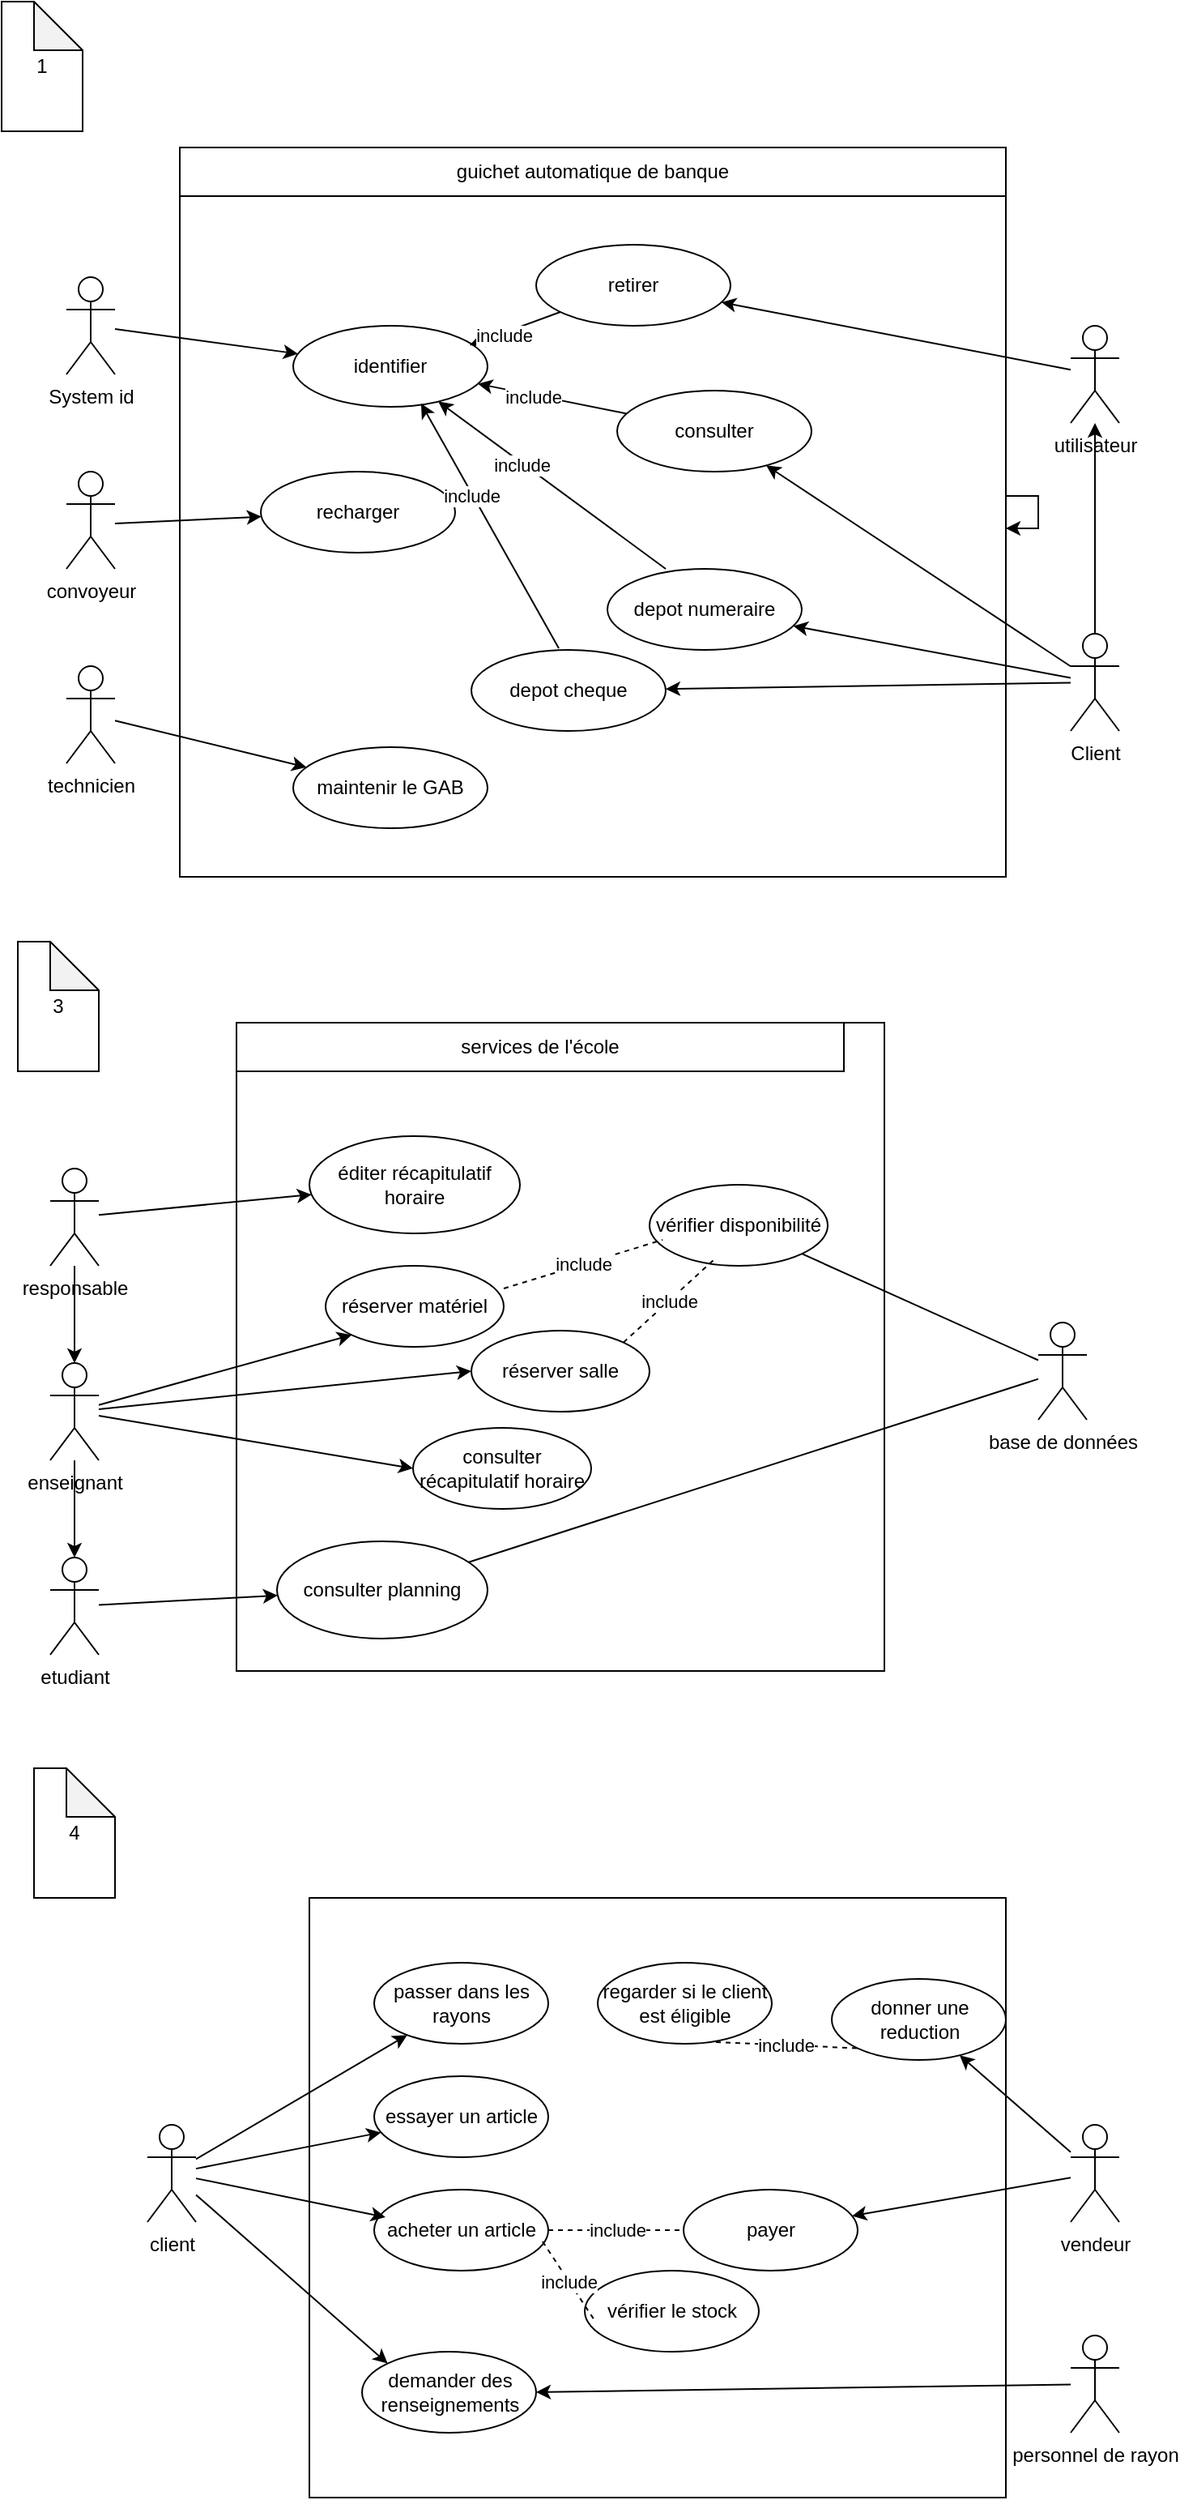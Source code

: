 <mxfile version="24.7.15">
  <diagram name="Page-1" id="Khyg_C0OmY_P2ztcUPCE">
    <mxGraphModel dx="1050" dy="557" grid="1" gridSize="10" guides="1" tooltips="1" connect="1" arrows="1" fold="1" page="1" pageScale="1" pageWidth="210" pageHeight="800" math="0" shadow="0">
      <root>
        <mxCell id="0" />
        <mxCell id="1" parent="0" />
        <mxCell id="jn_K5ucYfSR-Frp_HvuO-1" value="Client" style="shape=umlActor;verticalLabelPosition=bottom;verticalAlign=top;html=1;outlineConnect=0;" vertex="1" parent="1">
          <mxGeometry x="710" y="410" width="30" height="60" as="geometry" />
        </mxCell>
        <mxCell id="jn_K5ucYfSR-Frp_HvuO-2" value="&lt;div&gt;utilisateur&lt;/div&gt;&lt;div&gt;&lt;br&gt;&lt;/div&gt;" style="shape=umlActor;verticalLabelPosition=bottom;verticalAlign=top;html=1;outlineConnect=0;" vertex="1" parent="1">
          <mxGeometry x="710" y="220" width="30" height="60" as="geometry" />
        </mxCell>
        <mxCell id="jn_K5ucYfSR-Frp_HvuO-3" value="" style="endArrow=classic;html=1;rounded=0;exitX=0.5;exitY=0;exitDx=0;exitDy=0;exitPerimeter=0;" edge="1" parent="1" source="jn_K5ucYfSR-Frp_HvuO-1" target="jn_K5ucYfSR-Frp_HvuO-2">
          <mxGeometry width="50" height="50" relative="1" as="geometry">
            <mxPoint x="400" y="350" as="sourcePoint" />
            <mxPoint x="450" y="300" as="targetPoint" />
          </mxGeometry>
        </mxCell>
        <mxCell id="jn_K5ucYfSR-Frp_HvuO-4" value="&lt;div&gt;retirer&lt;/div&gt;" style="ellipse;whiteSpace=wrap;html=1;" vertex="1" parent="1">
          <mxGeometry x="380" y="170" width="120" height="50" as="geometry" />
        </mxCell>
        <mxCell id="jn_K5ucYfSR-Frp_HvuO-5" value="consulter" style="ellipse;whiteSpace=wrap;html=1;" vertex="1" parent="1">
          <mxGeometry x="430" y="260" width="120" height="50" as="geometry" />
        </mxCell>
        <mxCell id="jn_K5ucYfSR-Frp_HvuO-6" value="identifier" style="ellipse;whiteSpace=wrap;html=1;" vertex="1" parent="1">
          <mxGeometry x="230" y="220" width="120" height="50" as="geometry" />
        </mxCell>
        <mxCell id="jn_K5ucYfSR-Frp_HvuO-7" value="depot numeraire" style="ellipse;whiteSpace=wrap;html=1;" vertex="1" parent="1">
          <mxGeometry x="424" y="370" width="120" height="50" as="geometry" />
        </mxCell>
        <mxCell id="jn_K5ucYfSR-Frp_HvuO-8" value="depot cheque" style="ellipse;whiteSpace=wrap;html=1;" vertex="1" parent="1">
          <mxGeometry x="340" y="420" width="120" height="50" as="geometry" />
        </mxCell>
        <mxCell id="jn_K5ucYfSR-Frp_HvuO-9" value="" style="endArrow=classic;html=1;rounded=0;" edge="1" parent="1" source="jn_K5ucYfSR-Frp_HvuO-1" target="jn_K5ucYfSR-Frp_HvuO-7">
          <mxGeometry width="50" height="50" relative="1" as="geometry">
            <mxPoint x="400" y="350" as="sourcePoint" />
            <mxPoint x="450" y="300" as="targetPoint" />
          </mxGeometry>
        </mxCell>
        <mxCell id="jn_K5ucYfSR-Frp_HvuO-10" value="" style="endArrow=classic;html=1;rounded=0;" edge="1" parent="1" source="jn_K5ucYfSR-Frp_HvuO-1" target="jn_K5ucYfSR-Frp_HvuO-8">
          <mxGeometry width="50" height="50" relative="1" as="geometry">
            <mxPoint x="660" y="460" as="sourcePoint" />
            <mxPoint x="549" y="415" as="targetPoint" />
          </mxGeometry>
        </mxCell>
        <mxCell id="jn_K5ucYfSR-Frp_HvuO-11" value="" style="endArrow=classic;html=1;rounded=0;" edge="1" parent="1" source="jn_K5ucYfSR-Frp_HvuO-1" target="jn_K5ucYfSR-Frp_HvuO-5">
          <mxGeometry width="50" height="50" relative="1" as="geometry">
            <mxPoint x="710" y="440" as="sourcePoint" />
            <mxPoint x="450" y="300" as="targetPoint" />
          </mxGeometry>
        </mxCell>
        <mxCell id="jn_K5ucYfSR-Frp_HvuO-12" value="" style="endArrow=classic;html=1;rounded=0;" edge="1" parent="1" source="jn_K5ucYfSR-Frp_HvuO-2" target="jn_K5ucYfSR-Frp_HvuO-4">
          <mxGeometry width="50" height="50" relative="1" as="geometry">
            <mxPoint x="400" y="350" as="sourcePoint" />
            <mxPoint x="450" y="300" as="targetPoint" />
          </mxGeometry>
        </mxCell>
        <mxCell id="jn_K5ucYfSR-Frp_HvuO-13" value="&lt;div&gt;System id&lt;/div&gt;" style="shape=umlActor;verticalLabelPosition=bottom;verticalAlign=top;html=1;outlineConnect=0;" vertex="1" parent="1">
          <mxGeometry x="90" y="190" width="30" height="60" as="geometry" />
        </mxCell>
        <mxCell id="jn_K5ucYfSR-Frp_HvuO-14" value="convoyeur" style="shape=umlActor;verticalLabelPosition=bottom;verticalAlign=top;html=1;outlineConnect=0;" vertex="1" parent="1">
          <mxGeometry x="90" y="310" width="30" height="60" as="geometry" />
        </mxCell>
        <mxCell id="jn_K5ucYfSR-Frp_HvuO-15" value="technicien" style="shape=umlActor;verticalLabelPosition=bottom;verticalAlign=top;html=1;outlineConnect=0;" vertex="1" parent="1">
          <mxGeometry x="90" y="430" width="30" height="60" as="geometry" />
        </mxCell>
        <mxCell id="jn_K5ucYfSR-Frp_HvuO-16" value="recharger" style="ellipse;whiteSpace=wrap;html=1;" vertex="1" parent="1">
          <mxGeometry x="210" y="310" width="120" height="50" as="geometry" />
        </mxCell>
        <mxCell id="jn_K5ucYfSR-Frp_HvuO-17" value="maintenir le GAB" style="ellipse;whiteSpace=wrap;html=1;" vertex="1" parent="1">
          <mxGeometry x="230" y="480" width="120" height="50" as="geometry" />
        </mxCell>
        <mxCell id="jn_K5ucYfSR-Frp_HvuO-18" value="" style="endArrow=classic;html=1;rounded=0;" edge="1" parent="1" source="jn_K5ucYfSR-Frp_HvuO-5" target="jn_K5ucYfSR-Frp_HvuO-6">
          <mxGeometry width="50" height="50" relative="1" as="geometry">
            <mxPoint x="400" y="350" as="sourcePoint" />
            <mxPoint x="380" y="340" as="targetPoint" />
          </mxGeometry>
        </mxCell>
        <mxCell id="jn_K5ucYfSR-Frp_HvuO-19" value="&lt;div&gt;include&lt;/div&gt;" style="edgeLabel;html=1;align=center;verticalAlign=middle;resizable=0;points=[];" vertex="1" connectable="0" parent="jn_K5ucYfSR-Frp_HvuO-18">
          <mxGeometry x="0.256" y="1" relative="1" as="geometry">
            <mxPoint as="offset" />
          </mxGeometry>
        </mxCell>
        <mxCell id="jn_K5ucYfSR-Frp_HvuO-20" value="" style="endArrow=classic;html=1;rounded=0;entryX=0.908;entryY=0.24;entryDx=0;entryDy=0;entryPerimeter=0;" edge="1" parent="1" source="jn_K5ucYfSR-Frp_HvuO-4" target="jn_K5ucYfSR-Frp_HvuO-6">
          <mxGeometry width="50" height="50" relative="1" as="geometry">
            <mxPoint x="446" y="284" as="sourcePoint" />
            <mxPoint x="354" y="266" as="targetPoint" />
          </mxGeometry>
        </mxCell>
        <mxCell id="jn_K5ucYfSR-Frp_HvuO-21" value="&lt;div&gt;include&lt;/div&gt;" style="edgeLabel;html=1;align=center;verticalAlign=middle;resizable=0;points=[];" vertex="1" connectable="0" parent="jn_K5ucYfSR-Frp_HvuO-20">
          <mxGeometry x="0.256" y="1" relative="1" as="geometry">
            <mxPoint as="offset" />
          </mxGeometry>
        </mxCell>
        <mxCell id="jn_K5ucYfSR-Frp_HvuO-22" value="" style="endArrow=classic;html=1;rounded=0;exitX=0.3;exitY=0;exitDx=0;exitDy=0;exitPerimeter=0;" edge="1" parent="1" source="jn_K5ucYfSR-Frp_HvuO-7" target="jn_K5ucYfSR-Frp_HvuO-6">
          <mxGeometry width="50" height="50" relative="1" as="geometry">
            <mxPoint x="456" y="294" as="sourcePoint" />
            <mxPoint x="364" y="276" as="targetPoint" />
          </mxGeometry>
        </mxCell>
        <mxCell id="jn_K5ucYfSR-Frp_HvuO-23" value="&lt;div&gt;include&lt;/div&gt;" style="edgeLabel;html=1;align=center;verticalAlign=middle;resizable=0;points=[];" vertex="1" connectable="0" parent="jn_K5ucYfSR-Frp_HvuO-22">
          <mxGeometry x="0.256" y="1" relative="1" as="geometry">
            <mxPoint as="offset" />
          </mxGeometry>
        </mxCell>
        <mxCell id="jn_K5ucYfSR-Frp_HvuO-24" value="" style="endArrow=classic;html=1;rounded=0;exitX=0.45;exitY=-0.02;exitDx=0;exitDy=0;exitPerimeter=0;entryX=0.658;entryY=0.96;entryDx=0;entryDy=0;entryPerimeter=0;" edge="1" parent="1" source="jn_K5ucYfSR-Frp_HvuO-8" target="jn_K5ucYfSR-Frp_HvuO-6">
          <mxGeometry width="50" height="50" relative="1" as="geometry">
            <mxPoint x="466" y="304" as="sourcePoint" />
            <mxPoint x="374" y="286" as="targetPoint" />
          </mxGeometry>
        </mxCell>
        <mxCell id="jn_K5ucYfSR-Frp_HvuO-25" value="&lt;div&gt;include&lt;/div&gt;" style="edgeLabel;html=1;align=center;verticalAlign=middle;resizable=0;points=[];" vertex="1" connectable="0" parent="jn_K5ucYfSR-Frp_HvuO-24">
          <mxGeometry x="0.256" y="1" relative="1" as="geometry">
            <mxPoint as="offset" />
          </mxGeometry>
        </mxCell>
        <mxCell id="jn_K5ucYfSR-Frp_HvuO-26" value="" style="endArrow=classic;html=1;rounded=0;" edge="1" parent="1" source="jn_K5ucYfSR-Frp_HvuO-15" target="jn_K5ucYfSR-Frp_HvuO-17">
          <mxGeometry width="50" height="50" relative="1" as="geometry">
            <mxPoint x="400" y="350" as="sourcePoint" />
            <mxPoint x="450" y="300" as="targetPoint" />
          </mxGeometry>
        </mxCell>
        <mxCell id="jn_K5ucYfSR-Frp_HvuO-27" value="" style="endArrow=classic;html=1;rounded=0;" edge="1" parent="1" target="jn_K5ucYfSR-Frp_HvuO-16">
          <mxGeometry width="50" height="50" relative="1" as="geometry">
            <mxPoint x="120" y="342" as="sourcePoint" />
            <mxPoint x="238" y="370" as="targetPoint" />
          </mxGeometry>
        </mxCell>
        <mxCell id="jn_K5ucYfSR-Frp_HvuO-28" value="" style="rounded=0;whiteSpace=wrap;html=1;fillColor=none;" vertex="1" parent="1">
          <mxGeometry x="160" y="110" width="510" height="450" as="geometry" />
        </mxCell>
        <mxCell id="jn_K5ucYfSR-Frp_HvuO-29" style="edgeStyle=orthogonalEdgeStyle;rounded=0;orthogonalLoop=1;jettySize=auto;html=1;" edge="1" parent="1" source="jn_K5ucYfSR-Frp_HvuO-28" target="jn_K5ucYfSR-Frp_HvuO-28">
          <mxGeometry relative="1" as="geometry" />
        </mxCell>
        <mxCell id="jn_K5ucYfSR-Frp_HvuO-30" value="guichet automatique de banque" style="rounded=0;whiteSpace=wrap;html=1;" vertex="1" parent="1">
          <mxGeometry x="160" y="110" width="510" height="30" as="geometry" />
        </mxCell>
        <mxCell id="jn_K5ucYfSR-Frp_HvuO-31" value="" style="endArrow=classic;html=1;rounded=0;" edge="1" parent="1" source="jn_K5ucYfSR-Frp_HvuO-13" target="jn_K5ucYfSR-Frp_HvuO-6">
          <mxGeometry width="50" height="50" relative="1" as="geometry">
            <mxPoint x="400" y="350" as="sourcePoint" />
            <mxPoint x="450" y="300" as="targetPoint" />
          </mxGeometry>
        </mxCell>
        <mxCell id="jn_K5ucYfSR-Frp_HvuO-32" value="1" style="shape=note;whiteSpace=wrap;html=1;backgroundOutline=1;darkOpacity=0.05;" vertex="1" parent="1">
          <mxGeometry x="50" y="20" width="50" height="80" as="geometry" />
        </mxCell>
        <mxCell id="jn_K5ucYfSR-Frp_HvuO-33" value="3" style="shape=note;whiteSpace=wrap;html=1;backgroundOutline=1;darkOpacity=0.05;" vertex="1" parent="1">
          <mxGeometry x="60" y="600" width="50" height="80" as="geometry" />
        </mxCell>
        <mxCell id="jn_K5ucYfSR-Frp_HvuO-34" value="responsable" style="shape=umlActor;verticalLabelPosition=bottom;verticalAlign=top;html=1;outlineConnect=0;" vertex="1" parent="1">
          <mxGeometry x="80" y="740" width="30" height="60" as="geometry" />
        </mxCell>
        <mxCell id="jn_K5ucYfSR-Frp_HvuO-35" value="enseignant" style="shape=umlActor;verticalLabelPosition=bottom;verticalAlign=top;html=1;outlineConnect=0;" vertex="1" parent="1">
          <mxGeometry x="80" y="860" width="30" height="60" as="geometry" />
        </mxCell>
        <mxCell id="jn_K5ucYfSR-Frp_HvuO-36" value="&lt;div&gt;etudiant&lt;/div&gt;" style="shape=umlActor;verticalLabelPosition=bottom;verticalAlign=top;html=1;outlineConnect=0;" vertex="1" parent="1">
          <mxGeometry x="80" y="980" width="30" height="60" as="geometry" />
        </mxCell>
        <mxCell id="jn_K5ucYfSR-Frp_HvuO-37" value="" style="endArrow=classic;html=1;rounded=0;" edge="1" parent="1" source="jn_K5ucYfSR-Frp_HvuO-34" target="jn_K5ucYfSR-Frp_HvuO-35">
          <mxGeometry width="50" height="50" relative="1" as="geometry">
            <mxPoint x="330" y="850" as="sourcePoint" />
            <mxPoint x="440" y="840" as="targetPoint" />
          </mxGeometry>
        </mxCell>
        <mxCell id="jn_K5ucYfSR-Frp_HvuO-38" value="" style="endArrow=classic;html=1;rounded=0;entryX=0.5;entryY=0;entryDx=0;entryDy=0;entryPerimeter=0;" edge="1" parent="1" source="jn_K5ucYfSR-Frp_HvuO-35" target="jn_K5ucYfSR-Frp_HvuO-36">
          <mxGeometry width="50" height="50" relative="1" as="geometry">
            <mxPoint x="94.5" y="940" as="sourcePoint" />
            <mxPoint x="94.5" y="1000" as="targetPoint" />
            <Array as="points">
              <mxPoint x="95" y="950" />
            </Array>
          </mxGeometry>
        </mxCell>
        <mxCell id="jn_K5ucYfSR-Frp_HvuO-39" value="consulter planning" style="ellipse;whiteSpace=wrap;html=1;" vertex="1" parent="1">
          <mxGeometry x="220" y="970" width="130" height="60" as="geometry" />
        </mxCell>
        <mxCell id="jn_K5ucYfSR-Frp_HvuO-40" value="consulter récapitulatif horaire" style="ellipse;whiteSpace=wrap;html=1;" vertex="1" parent="1">
          <mxGeometry x="304" y="900" width="110" height="50" as="geometry" />
        </mxCell>
        <mxCell id="jn_K5ucYfSR-Frp_HvuO-41" value="éditer récapitulatif horaire" style="ellipse;whiteSpace=wrap;html=1;" vertex="1" parent="1">
          <mxGeometry x="240" y="720" width="130" height="60" as="geometry" />
        </mxCell>
        <mxCell id="jn_K5ucYfSR-Frp_HvuO-42" value="réserver salle" style="ellipse;whiteSpace=wrap;html=1;" vertex="1" parent="1">
          <mxGeometry x="340" y="840" width="110" height="50" as="geometry" />
        </mxCell>
        <mxCell id="jn_K5ucYfSR-Frp_HvuO-43" value="réserver matériel" style="ellipse;whiteSpace=wrap;html=1;" vertex="1" parent="1">
          <mxGeometry x="250" y="800" width="110" height="50" as="geometry" />
        </mxCell>
        <mxCell id="jn_K5ucYfSR-Frp_HvuO-44" value="vérifier disponibilité" style="ellipse;whiteSpace=wrap;html=1;" vertex="1" parent="1">
          <mxGeometry x="450" y="750" width="110" height="50" as="geometry" />
        </mxCell>
        <mxCell id="jn_K5ucYfSR-Frp_HvuO-45" value="&lt;div&gt;base de données&lt;/div&gt;&lt;div&gt;&lt;br&gt;&lt;/div&gt;" style="shape=umlActor;verticalLabelPosition=bottom;verticalAlign=top;html=1;outlineConnect=0;" vertex="1" parent="1">
          <mxGeometry x="690" y="835" width="30" height="60" as="geometry" />
        </mxCell>
        <mxCell id="jn_K5ucYfSR-Frp_HvuO-49" value="" style="endArrow=classic;html=1;rounded=0;entryX=0;entryY=1;entryDx=0;entryDy=0;" edge="1" parent="1" source="jn_K5ucYfSR-Frp_HvuO-35" target="jn_K5ucYfSR-Frp_HvuO-43">
          <mxGeometry width="50" height="50" relative="1" as="geometry">
            <mxPoint x="150" y="886" as="sourcePoint" />
            <mxPoint x="254" y="860" as="targetPoint" />
          </mxGeometry>
        </mxCell>
        <mxCell id="jn_K5ucYfSR-Frp_HvuO-50" value="" style="endArrow=classic;html=1;rounded=0;entryX=0;entryY=0.5;entryDx=0;entryDy=0;" edge="1" parent="1" source="jn_K5ucYfSR-Frp_HvuO-35" target="jn_K5ucYfSR-Frp_HvuO-42">
          <mxGeometry width="50" height="50" relative="1" as="geometry">
            <mxPoint x="120" y="896" as="sourcePoint" />
            <mxPoint x="276" y="853" as="targetPoint" />
          </mxGeometry>
        </mxCell>
        <mxCell id="jn_K5ucYfSR-Frp_HvuO-51" value="" style="endArrow=classic;html=1;rounded=0;" edge="1" parent="1" source="jn_K5ucYfSR-Frp_HvuO-34" target="jn_K5ucYfSR-Frp_HvuO-41">
          <mxGeometry width="50" height="50" relative="1" as="geometry">
            <mxPoint x="120" y="810" as="sourcePoint" />
            <mxPoint x="350" y="875" as="targetPoint" />
          </mxGeometry>
        </mxCell>
        <mxCell id="jn_K5ucYfSR-Frp_HvuO-52" value="" style="endArrow=classic;html=1;rounded=0;entryX=0;entryY=0.5;entryDx=0;entryDy=0;" edge="1" parent="1" source="jn_K5ucYfSR-Frp_HvuO-35" target="jn_K5ucYfSR-Frp_HvuO-40">
          <mxGeometry width="50" height="50" relative="1" as="geometry">
            <mxPoint x="150" y="933" as="sourcePoint" />
            <mxPoint x="281" y="920" as="targetPoint" />
          </mxGeometry>
        </mxCell>
        <mxCell id="jn_K5ucYfSR-Frp_HvuO-53" value="include" style="endArrow=none;dashed=1;html=1;rounded=0;entryX=0.364;entryY=0.92;entryDx=0;entryDy=0;entryPerimeter=0;exitX=1;exitY=0;exitDx=0;exitDy=0;" edge="1" parent="1" source="jn_K5ucYfSR-Frp_HvuO-42" target="jn_K5ucYfSR-Frp_HvuO-44">
          <mxGeometry width="50" height="50" relative="1" as="geometry">
            <mxPoint x="460" y="880" as="sourcePoint" />
            <mxPoint x="440" y="840" as="targetPoint" />
          </mxGeometry>
        </mxCell>
        <mxCell id="jn_K5ucYfSR-Frp_HvuO-55" value="include" style="endArrow=none;dashed=1;html=1;rounded=0;entryX=0.073;entryY=0.68;entryDx=0;entryDy=0;entryPerimeter=0;exitX=1;exitY=0.28;exitDx=0;exitDy=0;exitPerimeter=0;" edge="1" parent="1" source="jn_K5ucYfSR-Frp_HvuO-43" target="jn_K5ucYfSR-Frp_HvuO-44">
          <mxGeometry width="50" height="50" relative="1" as="geometry">
            <mxPoint x="420" y="830" as="sourcePoint" />
            <mxPoint x="500" y="806" as="targetPoint" />
          </mxGeometry>
        </mxCell>
        <mxCell id="jn_K5ucYfSR-Frp_HvuO-56" value="" style="endArrow=classic;html=1;rounded=0;" edge="1" parent="1" source="jn_K5ucYfSR-Frp_HvuO-36" target="jn_K5ucYfSR-Frp_HvuO-39">
          <mxGeometry width="50" height="50" relative="1" as="geometry">
            <mxPoint x="390" y="890" as="sourcePoint" />
            <mxPoint x="440" y="840" as="targetPoint" />
          </mxGeometry>
        </mxCell>
        <mxCell id="jn_K5ucYfSR-Frp_HvuO-59" value="" style="endArrow=none;html=1;rounded=0;" edge="1" parent="1" source="jn_K5ucYfSR-Frp_HvuO-45" target="jn_K5ucYfSR-Frp_HvuO-44">
          <mxGeometry width="50" height="50" relative="1" as="geometry">
            <mxPoint x="590" y="950" as="sourcePoint" />
            <mxPoint x="440" y="840" as="targetPoint" />
          </mxGeometry>
        </mxCell>
        <mxCell id="jn_K5ucYfSR-Frp_HvuO-60" value="" style="endArrow=none;html=1;rounded=0;" edge="1" parent="1" source="jn_K5ucYfSR-Frp_HvuO-45" target="jn_K5ucYfSR-Frp_HvuO-39">
          <mxGeometry width="50" height="50" relative="1" as="geometry">
            <mxPoint x="390" y="890" as="sourcePoint" />
            <mxPoint x="440" y="840" as="targetPoint" />
          </mxGeometry>
        </mxCell>
        <mxCell id="jn_K5ucYfSR-Frp_HvuO-61" value="" style="whiteSpace=wrap;html=1;aspect=fixed;fillColor=none;" vertex="1" parent="1">
          <mxGeometry x="195" y="650" width="400" height="400" as="geometry" />
        </mxCell>
        <mxCell id="jn_K5ucYfSR-Frp_HvuO-62" value="services de l&#39;école" style="rounded=0;whiteSpace=wrap;html=1;fillColor=none;" vertex="1" parent="1">
          <mxGeometry x="195" y="650" width="375" height="30" as="geometry" />
        </mxCell>
        <mxCell id="jn_K5ucYfSR-Frp_HvuO-65" value="4" style="shape=note;whiteSpace=wrap;html=1;backgroundOutline=1;darkOpacity=0.05;" vertex="1" parent="1">
          <mxGeometry x="70" y="1110" width="50" height="80" as="geometry" />
        </mxCell>
        <mxCell id="jn_K5ucYfSR-Frp_HvuO-66" value="client" style="shape=umlActor;verticalLabelPosition=bottom;verticalAlign=top;html=1;outlineConnect=0;" vertex="1" parent="1">
          <mxGeometry x="140" y="1330" width="30" height="60" as="geometry" />
        </mxCell>
        <mxCell id="jn_K5ucYfSR-Frp_HvuO-68" value="vendeur" style="shape=umlActor;verticalLabelPosition=bottom;verticalAlign=top;html=1;outlineConnect=0;" vertex="1" parent="1">
          <mxGeometry x="710" y="1330" width="30" height="60" as="geometry" />
        </mxCell>
        <mxCell id="jn_K5ucYfSR-Frp_HvuO-71" value="passer dans les rayons" style="ellipse;whiteSpace=wrap;html=1;" vertex="1" parent="1">
          <mxGeometry x="280" y="1230" width="107.5" height="50" as="geometry" />
        </mxCell>
        <mxCell id="jn_K5ucYfSR-Frp_HvuO-72" value="essayer un article" style="ellipse;whiteSpace=wrap;html=1;" vertex="1" parent="1">
          <mxGeometry x="280" y="1300" width="107.5" height="50" as="geometry" />
        </mxCell>
        <mxCell id="jn_K5ucYfSR-Frp_HvuO-73" value="&lt;div&gt;acheter un article&lt;/div&gt;" style="ellipse;whiteSpace=wrap;html=1;" vertex="1" parent="1">
          <mxGeometry x="280" y="1370" width="107.5" height="50" as="geometry" />
        </mxCell>
        <mxCell id="jn_K5ucYfSR-Frp_HvuO-74" value="payer" style="ellipse;whiteSpace=wrap;html=1;" vertex="1" parent="1">
          <mxGeometry x="471" y="1370" width="107.5" height="50" as="geometry" />
        </mxCell>
        <mxCell id="jn_K5ucYfSR-Frp_HvuO-75" value="demander des renseignements" style="ellipse;whiteSpace=wrap;html=1;" vertex="1" parent="1">
          <mxGeometry x="272.5" y="1470" width="107.5" height="50" as="geometry" />
        </mxCell>
        <mxCell id="jn_K5ucYfSR-Frp_HvuO-76" value="donner une reduction" style="ellipse;whiteSpace=wrap;html=1;" vertex="1" parent="1">
          <mxGeometry x="562.5" y="1240" width="107.5" height="50" as="geometry" />
        </mxCell>
        <mxCell id="jn_K5ucYfSR-Frp_HvuO-77" value="regarder si le client est éligible" style="ellipse;whiteSpace=wrap;html=1;" vertex="1" parent="1">
          <mxGeometry x="418" y="1230" width="107.5" height="50" as="geometry" />
        </mxCell>
        <mxCell id="jn_K5ucYfSR-Frp_HvuO-79" value="" style="endArrow=classic;html=1;rounded=0;" edge="1" parent="1" source="jn_K5ucYfSR-Frp_HvuO-66" target="jn_K5ucYfSR-Frp_HvuO-71">
          <mxGeometry width="50" height="50" relative="1" as="geometry">
            <mxPoint x="260" y="1380" as="sourcePoint" />
            <mxPoint x="440" y="1310" as="targetPoint" />
          </mxGeometry>
        </mxCell>
        <mxCell id="jn_K5ucYfSR-Frp_HvuO-80" value="" style="endArrow=classic;html=1;rounded=0;" edge="1" parent="1" source="jn_K5ucYfSR-Frp_HvuO-66" target="jn_K5ucYfSR-Frp_HvuO-72">
          <mxGeometry width="50" height="50" relative="1" as="geometry">
            <mxPoint x="180" y="1361" as="sourcePoint" />
            <mxPoint x="310" y="1285" as="targetPoint" />
          </mxGeometry>
        </mxCell>
        <mxCell id="jn_K5ucYfSR-Frp_HvuO-81" value="" style="endArrow=classic;html=1;rounded=0;entryX=0.065;entryY=0.34;entryDx=0;entryDy=0;entryPerimeter=0;" edge="1" parent="1" source="jn_K5ucYfSR-Frp_HvuO-66" target="jn_K5ucYfSR-Frp_HvuO-73">
          <mxGeometry width="50" height="50" relative="1" as="geometry">
            <mxPoint x="190" y="1371" as="sourcePoint" />
            <mxPoint x="320" y="1295" as="targetPoint" />
          </mxGeometry>
        </mxCell>
        <mxCell id="jn_K5ucYfSR-Frp_HvuO-82" value="" style="endArrow=classic;html=1;rounded=0;entryX=0;entryY=0;entryDx=0;entryDy=0;" edge="1" parent="1" source="jn_K5ucYfSR-Frp_HvuO-66" target="jn_K5ucYfSR-Frp_HvuO-75">
          <mxGeometry width="50" height="50" relative="1" as="geometry">
            <mxPoint x="200" y="1381" as="sourcePoint" />
            <mxPoint x="330" y="1305" as="targetPoint" />
          </mxGeometry>
        </mxCell>
        <mxCell id="jn_K5ucYfSR-Frp_HvuO-85" value="" style="endArrow=classic;html=1;rounded=0;" edge="1" parent="1" source="jn_K5ucYfSR-Frp_HvuO-68" target="jn_K5ucYfSR-Frp_HvuO-76">
          <mxGeometry width="50" height="50" relative="1" as="geometry">
            <mxPoint x="220" y="1401" as="sourcePoint" />
            <mxPoint x="350" y="1325" as="targetPoint" />
          </mxGeometry>
        </mxCell>
        <mxCell id="jn_K5ucYfSR-Frp_HvuO-86" value="" style="endArrow=classic;html=1;rounded=0;" edge="1" parent="1" source="jn_K5ucYfSR-Frp_HvuO-68" target="jn_K5ucYfSR-Frp_HvuO-74">
          <mxGeometry width="50" height="50" relative="1" as="geometry">
            <mxPoint x="720" y="1357" as="sourcePoint" />
            <mxPoint x="651" y="1297" as="targetPoint" />
          </mxGeometry>
        </mxCell>
        <mxCell id="jn_K5ucYfSR-Frp_HvuO-87" value="personnel de rayon" style="shape=umlActor;verticalLabelPosition=bottom;verticalAlign=top;html=1;outlineConnect=0;" vertex="1" parent="1">
          <mxGeometry x="710" y="1460" width="30" height="60" as="geometry" />
        </mxCell>
        <mxCell id="jn_K5ucYfSR-Frp_HvuO-88" value="" style="endArrow=classic;html=1;rounded=0;entryX=1;entryY=0.5;entryDx=0;entryDy=0;" edge="1" parent="1" source="jn_K5ucYfSR-Frp_HvuO-87" target="jn_K5ucYfSR-Frp_HvuO-75">
          <mxGeometry width="50" height="50" relative="1" as="geometry">
            <mxPoint x="390" y="1360" as="sourcePoint" />
            <mxPoint x="440" y="1310" as="targetPoint" />
          </mxGeometry>
        </mxCell>
        <mxCell id="jn_K5ucYfSR-Frp_HvuO-89" value="include" style="endArrow=none;dashed=1;html=1;rounded=0;exitX=1;exitY=0.5;exitDx=0;exitDy=0;" edge="1" parent="1" source="jn_K5ucYfSR-Frp_HvuO-73" target="jn_K5ucYfSR-Frp_HvuO-74">
          <mxGeometry width="50" height="50" relative="1" as="geometry">
            <mxPoint x="390" y="1360" as="sourcePoint" />
            <mxPoint x="440" y="1310" as="targetPoint" />
          </mxGeometry>
        </mxCell>
        <mxCell id="jn_K5ucYfSR-Frp_HvuO-90" value="include" style="endArrow=none;dashed=1;html=1;rounded=0;entryX=0;entryY=1;entryDx=0;entryDy=0;exitX=0.679;exitY=0.98;exitDx=0;exitDy=0;exitPerimeter=0;" edge="1" parent="1" source="jn_K5ucYfSR-Frp_HvuO-77" target="jn_K5ucYfSR-Frp_HvuO-76">
          <mxGeometry width="50" height="50" relative="1" as="geometry">
            <mxPoint x="390" y="1360" as="sourcePoint" />
            <mxPoint x="440" y="1310" as="targetPoint" />
          </mxGeometry>
        </mxCell>
        <mxCell id="jn_K5ucYfSR-Frp_HvuO-91" value="" style="rounded=0;whiteSpace=wrap;html=1;fillColor=none;" vertex="1" parent="1">
          <mxGeometry x="240" y="1190" width="430" height="370" as="geometry" />
        </mxCell>
        <mxCell id="jn_K5ucYfSR-Frp_HvuO-92" value="vérifier le stock" style="ellipse;whiteSpace=wrap;html=1;" vertex="1" parent="1">
          <mxGeometry x="410" y="1420" width="107.5" height="50" as="geometry" />
        </mxCell>
        <mxCell id="jn_K5ucYfSR-Frp_HvuO-95" value="include" style="endArrow=none;dashed=1;html=1;rounded=0;exitX=0.967;exitY=0.64;exitDx=0;exitDy=0;exitPerimeter=0;entryX=0.065;entryY=0.64;entryDx=0;entryDy=0;entryPerimeter=0;" edge="1" parent="1" source="jn_K5ucYfSR-Frp_HvuO-73" target="jn_K5ucYfSR-Frp_HvuO-92">
          <mxGeometry width="50" height="50" relative="1" as="geometry">
            <mxPoint x="390" y="1360" as="sourcePoint" />
            <mxPoint x="440" y="1310" as="targetPoint" />
          </mxGeometry>
        </mxCell>
      </root>
    </mxGraphModel>
  </diagram>
</mxfile>
